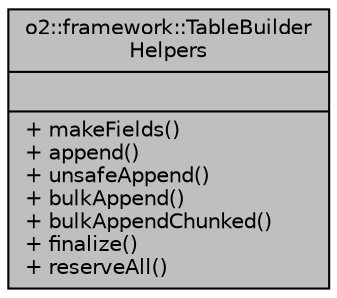 digraph "o2::framework::TableBuilderHelpers"
{
 // INTERACTIVE_SVG=YES
  bgcolor="transparent";
  edge [fontname="Helvetica",fontsize="10",labelfontname="Helvetica",labelfontsize="10"];
  node [fontname="Helvetica",fontsize="10",shape=record];
  Node1 [label="{o2::framework::TableBuilder\lHelpers\n||+ makeFields()\l+ append()\l+ unsafeAppend()\l+ bulkAppend()\l+ bulkAppendChunked()\l+ finalize()\l+ reserveAll()\l}",height=0.2,width=0.4,color="black", fillcolor="grey75", style="filled", fontcolor="black"];
}
